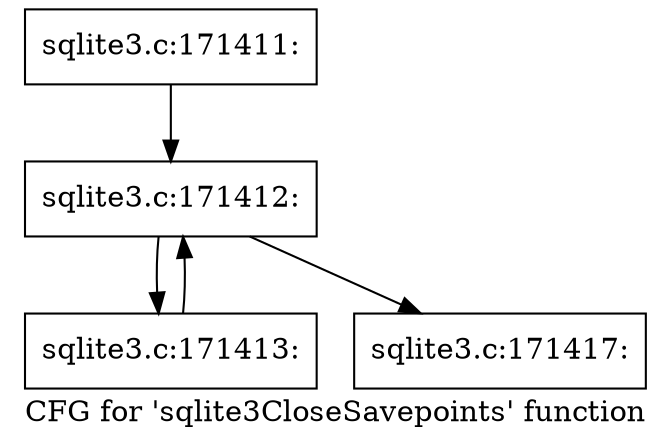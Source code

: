digraph "CFG for 'sqlite3CloseSavepoints' function" {
	label="CFG for 'sqlite3CloseSavepoints' function";

	Node0x55c0f7a56260 [shape=record,label="{sqlite3.c:171411:}"];
	Node0x55c0f7a56260 -> Node0x55c0f7a5aec0;
	Node0x55c0f7a5aec0 [shape=record,label="{sqlite3.c:171412:}"];
	Node0x55c0f7a5aec0 -> Node0x55c0f7a56660;
	Node0x55c0f7a5aec0 -> Node0x55c0f7a56460;
	Node0x55c0f7a56660 [shape=record,label="{sqlite3.c:171413:}"];
	Node0x55c0f7a56660 -> Node0x55c0f7a5aec0;
	Node0x55c0f7a56460 [shape=record,label="{sqlite3.c:171417:}"];
}

